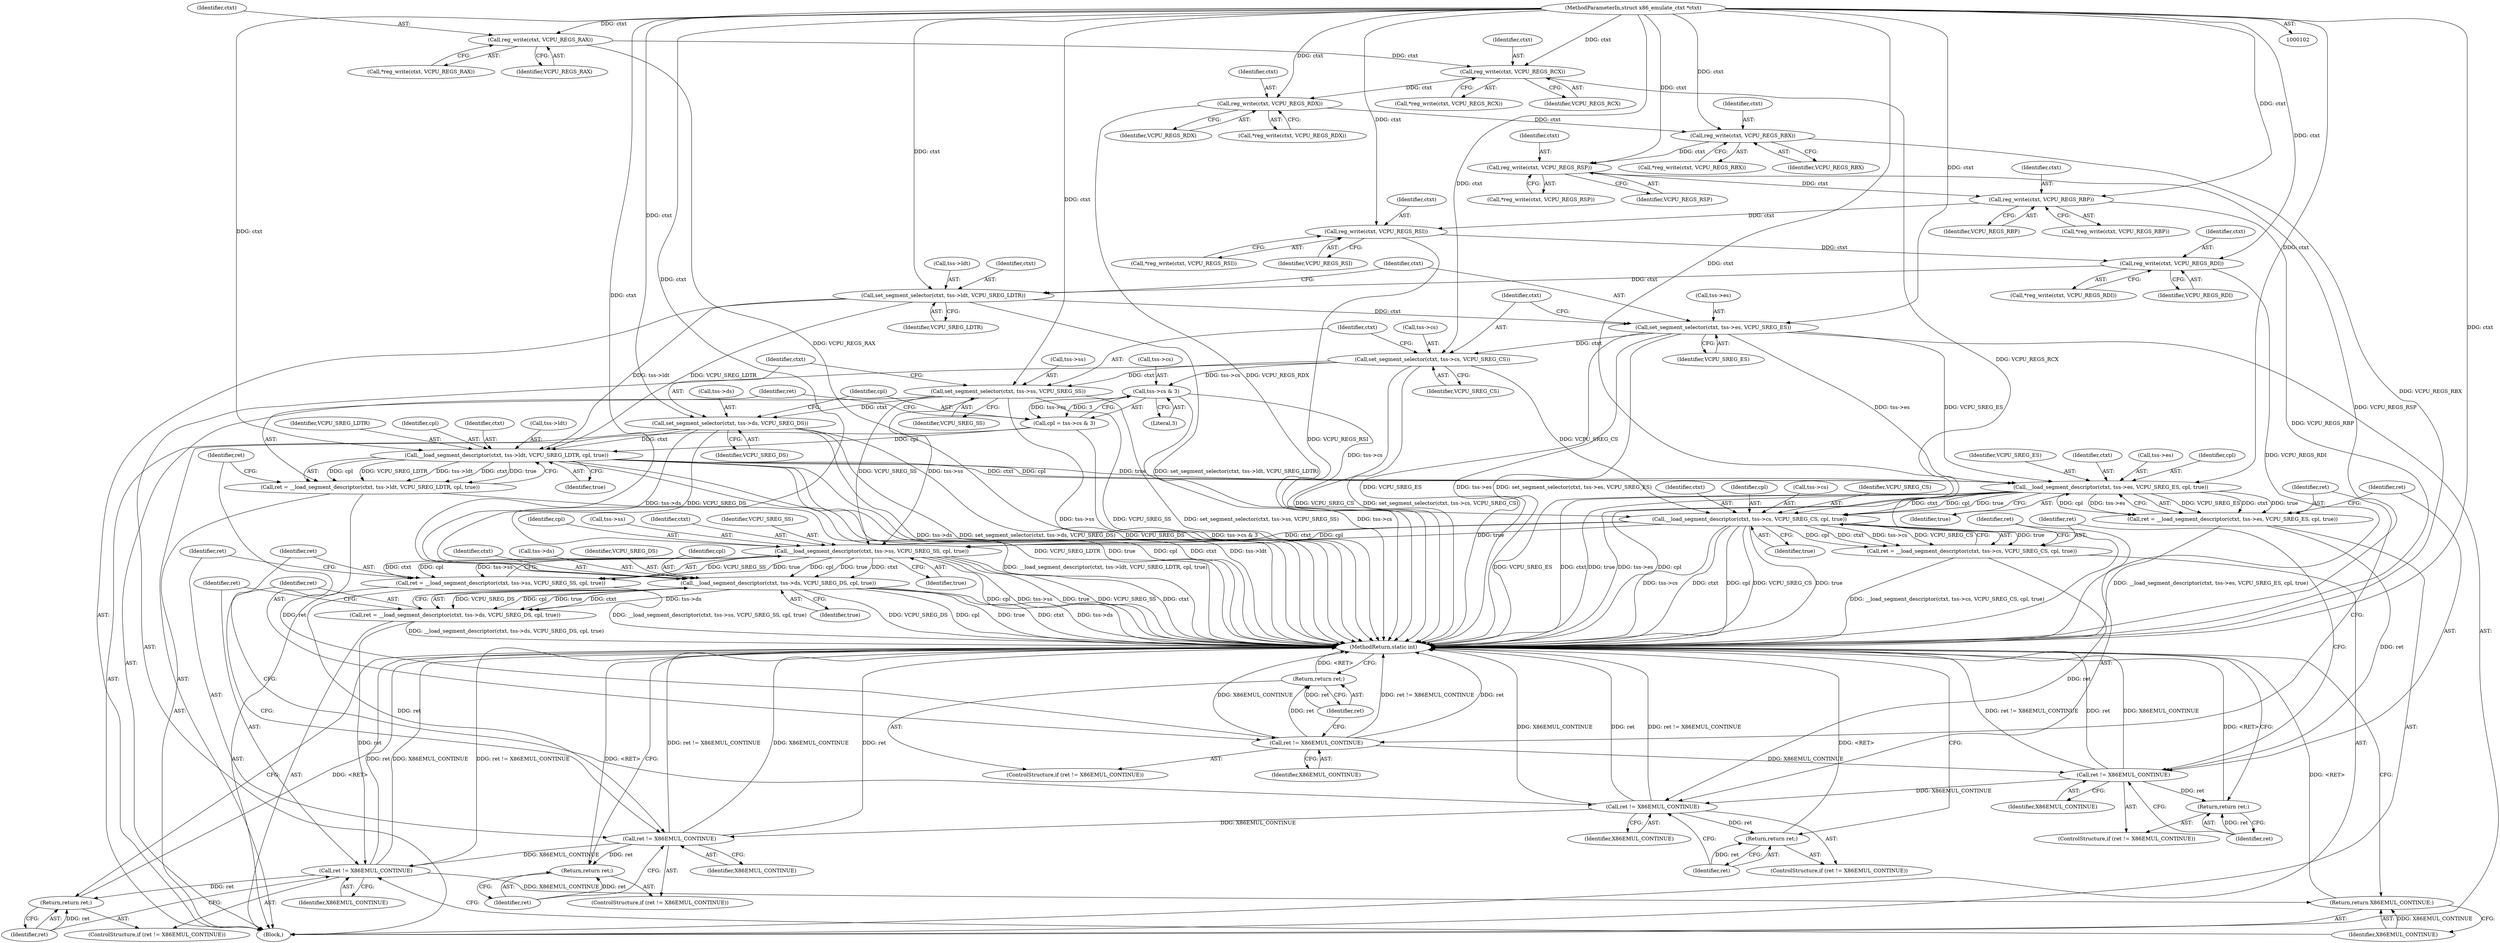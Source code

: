 digraph "1_linux_d1442d85cc30ea75f7d399474ca738e0bc96f715_4@API" {
"1000150" [label="(Call,reg_write(ctxt, VCPU_REGS_RBX))"];
"1000142" [label="(Call,reg_write(ctxt, VCPU_REGS_RDX))"];
"1000134" [label="(Call,reg_write(ctxt, VCPU_REGS_RCX))"];
"1000126" [label="(Call,reg_write(ctxt, VCPU_REGS_RAX))"];
"1000103" [label="(MethodParameterIn,struct x86_emulate_ctxt *ctxt)"];
"1000158" [label="(Call,reg_write(ctxt, VCPU_REGS_RSP))"];
"1000166" [label="(Call,reg_write(ctxt, VCPU_REGS_RBP))"];
"1000174" [label="(Call,reg_write(ctxt, VCPU_REGS_RSI))"];
"1000182" [label="(Call,reg_write(ctxt, VCPU_REGS_RDI))"];
"1000188" [label="(Call,set_segment_selector(ctxt, tss->ldt, VCPU_SREG_LDTR))"];
"1000194" [label="(Call,set_segment_selector(ctxt, tss->es, VCPU_SREG_ES))"];
"1000200" [label="(Call,set_segment_selector(ctxt, tss->cs, VCPU_SREG_CS))"];
"1000206" [label="(Call,set_segment_selector(ctxt, tss->ss, VCPU_SREG_SS))"];
"1000212" [label="(Call,set_segment_selector(ctxt, tss->ds, VCPU_SREG_DS))"];
"1000227" [label="(Call,__load_segment_descriptor(ctxt, tss->ldt, VCPU_SREG_LDTR, cpl, true))"];
"1000225" [label="(Call,ret = __load_segment_descriptor(ctxt, tss->ldt, VCPU_SREG_LDTR, cpl, true))"];
"1000236" [label="(Call,ret != X86EMUL_CONTINUE)"];
"1000239" [label="(Return,return ret;)"];
"1000252" [label="(Call,ret != X86EMUL_CONTINUE)"];
"1000255" [label="(Return,return ret;)"];
"1000268" [label="(Call,ret != X86EMUL_CONTINUE)"];
"1000271" [label="(Return,return ret;)"];
"1000284" [label="(Call,ret != X86EMUL_CONTINUE)"];
"1000287" [label="(Return,return ret;)"];
"1000300" [label="(Call,ret != X86EMUL_CONTINUE)"];
"1000303" [label="(Return,return ret;)"];
"1000305" [label="(Return,return X86EMUL_CONTINUE;)"];
"1000243" [label="(Call,__load_segment_descriptor(ctxt, tss->es, VCPU_SREG_ES, cpl, true))"];
"1000241" [label="(Call,ret = __load_segment_descriptor(ctxt, tss->es, VCPU_SREG_ES, cpl, true))"];
"1000259" [label="(Call,__load_segment_descriptor(ctxt, tss->cs, VCPU_SREG_CS, cpl, true))"];
"1000257" [label="(Call,ret = __load_segment_descriptor(ctxt, tss->cs, VCPU_SREG_CS, cpl, true))"];
"1000275" [label="(Call,__load_segment_descriptor(ctxt, tss->ss, VCPU_SREG_SS, cpl, true))"];
"1000273" [label="(Call,ret = __load_segment_descriptor(ctxt, tss->ss, VCPU_SREG_SS, cpl, true))"];
"1000291" [label="(Call,__load_segment_descriptor(ctxt, tss->ds, VCPU_SREG_DS, cpl, true))"];
"1000289" [label="(Call,ret = __load_segment_descriptor(ctxt, tss->ds, VCPU_SREG_DS, cpl, true))"];
"1000220" [label="(Call,tss->cs & 3)"];
"1000218" [label="(Call,cpl = tss->cs & 3)"];
"1000219" [label="(Identifier,cpl)"];
"1000253" [label="(Identifier,ret)"];
"1000264" [label="(Identifier,VCPU_SREG_CS)"];
"1000211" [label="(Identifier,VCPU_SREG_SS)"];
"1000251" [label="(ControlStructure,if (ret != X86EMUL_CONTINUE))"];
"1000243" [label="(Call,__load_segment_descriptor(ctxt, tss->es, VCPU_SREG_ES, cpl, true))"];
"1000293" [label="(Call,tss->ds)"];
"1000202" [label="(Call,tss->cs)"];
"1000160" [label="(Identifier,VCPU_REGS_RSP)"];
"1000208" [label="(Call,tss->ss)"];
"1000298" [label="(Identifier,true)"];
"1000105" [label="(Block,)"];
"1000167" [label="(Identifier,ctxt)"];
"1000201" [label="(Identifier,ctxt)"];
"1000224" [label="(Literal,3)"];
"1000134" [label="(Call,reg_write(ctxt, VCPU_REGS_RCX))"];
"1000296" [label="(Identifier,VCPU_SREG_DS)"];
"1000289" [label="(Call,ret = __load_segment_descriptor(ctxt, tss->ds, VCPU_SREG_DS, cpl, true))"];
"1000270" [label="(Identifier,X86EMUL_CONTINUE)"];
"1000126" [label="(Call,reg_write(ctxt, VCPU_REGS_RAX))"];
"1000174" [label="(Call,reg_write(ctxt, VCPU_REGS_RSI))"];
"1000302" [label="(Identifier,X86EMUL_CONTINUE)"];
"1000284" [label="(Call,ret != X86EMUL_CONTINUE)"];
"1000128" [label="(Identifier,VCPU_REGS_RAX)"];
"1000272" [label="(Identifier,ret)"];
"1000225" [label="(Call,ret = __load_segment_descriptor(ctxt, tss->ldt, VCPU_SREG_LDTR, cpl, true))"];
"1000285" [label="(Identifier,ret)"];
"1000257" [label="(Call,ret = __load_segment_descriptor(ctxt, tss->cs, VCPU_SREG_CS, cpl, true))"];
"1000250" [label="(Identifier,true)"];
"1000195" [label="(Identifier,ctxt)"];
"1000290" [label="(Identifier,ret)"];
"1000151" [label="(Identifier,ctxt)"];
"1000306" [label="(Identifier,X86EMUL_CONTINUE)"];
"1000193" [label="(Identifier,VCPU_SREG_LDTR)"];
"1000142" [label="(Call,reg_write(ctxt, VCPU_REGS_RDX))"];
"1000291" [label="(Call,__load_segment_descriptor(ctxt, tss->ds, VCPU_SREG_DS, cpl, true))"];
"1000269" [label="(Identifier,ret)"];
"1000297" [label="(Identifier,cpl)"];
"1000149" [label="(Call,*reg_write(ctxt, VCPU_REGS_RBX))"];
"1000235" [label="(ControlStructure,if (ret != X86EMUL_CONTINUE))"];
"1000212" [label="(Call,set_segment_selector(ctxt, tss->ds, VCPU_SREG_DS))"];
"1000125" [label="(Call,*reg_write(ctxt, VCPU_REGS_RAX))"];
"1000283" [label="(ControlStructure,if (ret != X86EMUL_CONTINUE))"];
"1000288" [label="(Identifier,ret)"];
"1000276" [label="(Identifier,ctxt)"];
"1000173" [label="(Call,*reg_write(ctxt, VCPU_REGS_RSI))"];
"1000206" [label="(Call,set_segment_selector(ctxt, tss->ss, VCPU_SREG_SS))"];
"1000226" [label="(Identifier,ret)"];
"1000280" [label="(Identifier,VCPU_SREG_SS)"];
"1000176" [label="(Identifier,VCPU_REGS_RSI)"];
"1000301" [label="(Identifier,ret)"];
"1000287" [label="(Return,return ret;)"];
"1000166" [label="(Call,reg_write(ctxt, VCPU_REGS_RBP))"];
"1000248" [label="(Identifier,VCPU_SREG_ES)"];
"1000136" [label="(Identifier,VCPU_REGS_RCX)"];
"1000299" [label="(ControlStructure,if (ret != X86EMUL_CONTINUE))"];
"1000133" [label="(Call,*reg_write(ctxt, VCPU_REGS_RCX))"];
"1000184" [label="(Identifier,VCPU_REGS_RDI)"];
"1000275" [label="(Call,__load_segment_descriptor(ctxt, tss->ss, VCPU_SREG_SS, cpl, true))"];
"1000259" [label="(Call,__load_segment_descriptor(ctxt, tss->cs, VCPU_SREG_CS, cpl, true))"];
"1000205" [label="(Identifier,VCPU_SREG_CS)"];
"1000305" [label="(Return,return X86EMUL_CONTINUE;)"];
"1000194" [label="(Call,set_segment_selector(ctxt, tss->es, VCPU_SREG_ES))"];
"1000214" [label="(Call,tss->ds)"];
"1000217" [label="(Identifier,VCPU_SREG_DS)"];
"1000255" [label="(Return,return ret;)"];
"1000183" [label="(Identifier,ctxt)"];
"1000267" [label="(ControlStructure,if (ret != X86EMUL_CONTINUE))"];
"1000274" [label="(Identifier,ret)"];
"1000232" [label="(Identifier,VCPU_SREG_LDTR)"];
"1000271" [label="(Return,return ret;)"];
"1000158" [label="(Call,reg_write(ctxt, VCPU_REGS_RSP))"];
"1000254" [label="(Identifier,X86EMUL_CONTINUE)"];
"1000165" [label="(Call,*reg_write(ctxt, VCPU_REGS_RBP))"];
"1000282" [label="(Identifier,true)"];
"1000286" [label="(Identifier,X86EMUL_CONTINUE)"];
"1000300" [label="(Call,ret != X86EMUL_CONTINUE)"];
"1000307" [label="(MethodReturn,static int)"];
"1000244" [label="(Identifier,ctxt)"];
"1000159" [label="(Identifier,ctxt)"];
"1000266" [label="(Identifier,true)"];
"1000273" [label="(Call,ret = __load_segment_descriptor(ctxt, tss->ss, VCPU_SREG_SS, cpl, true))"];
"1000281" [label="(Identifier,cpl)"];
"1000144" [label="(Identifier,VCPU_REGS_RDX)"];
"1000189" [label="(Identifier,ctxt)"];
"1000240" [label="(Identifier,ret)"];
"1000237" [label="(Identifier,ret)"];
"1000303" [label="(Return,return ret;)"];
"1000260" [label="(Identifier,ctxt)"];
"1000292" [label="(Identifier,ctxt)"];
"1000141" [label="(Call,*reg_write(ctxt, VCPU_REGS_RDX))"];
"1000150" [label="(Call,reg_write(ctxt, VCPU_REGS_RBX))"];
"1000242" [label="(Identifier,ret)"];
"1000252" [label="(Call,ret != X86EMUL_CONTINUE)"];
"1000168" [label="(Identifier,VCPU_REGS_RBP)"];
"1000227" [label="(Call,__load_segment_descriptor(ctxt, tss->ldt, VCPU_SREG_LDTR, cpl, true))"];
"1000190" [label="(Call,tss->ldt)"];
"1000152" [label="(Identifier,VCPU_REGS_RBX)"];
"1000127" [label="(Identifier,ctxt)"];
"1000239" [label="(Return,return ret;)"];
"1000221" [label="(Call,tss->cs)"];
"1000199" [label="(Identifier,VCPU_SREG_ES)"];
"1000218" [label="(Call,cpl = tss->cs & 3)"];
"1000213" [label="(Identifier,ctxt)"];
"1000175" [label="(Identifier,ctxt)"];
"1000200" [label="(Call,set_segment_selector(ctxt, tss->cs, VCPU_SREG_CS))"];
"1000207" [label="(Identifier,ctxt)"];
"1000265" [label="(Identifier,cpl)"];
"1000245" [label="(Call,tss->es)"];
"1000268" [label="(Call,ret != X86EMUL_CONTINUE)"];
"1000258" [label="(Identifier,ret)"];
"1000143" [label="(Identifier,ctxt)"];
"1000103" [label="(MethodParameterIn,struct x86_emulate_ctxt *ctxt)"];
"1000157" [label="(Call,*reg_write(ctxt, VCPU_REGS_RSP))"];
"1000256" [label="(Identifier,ret)"];
"1000241" [label="(Call,ret = __load_segment_descriptor(ctxt, tss->es, VCPU_SREG_ES, cpl, true))"];
"1000220" [label="(Call,tss->cs & 3)"];
"1000236" [label="(Call,ret != X86EMUL_CONTINUE)"];
"1000135" [label="(Identifier,ctxt)"];
"1000181" [label="(Call,*reg_write(ctxt, VCPU_REGS_RDI))"];
"1000233" [label="(Identifier,cpl)"];
"1000228" [label="(Identifier,ctxt)"];
"1000188" [label="(Call,set_segment_selector(ctxt, tss->ldt, VCPU_SREG_LDTR))"];
"1000196" [label="(Call,tss->es)"];
"1000304" [label="(Identifier,ret)"];
"1000238" [label="(Identifier,X86EMUL_CONTINUE)"];
"1000261" [label="(Call,tss->cs)"];
"1000182" [label="(Call,reg_write(ctxt, VCPU_REGS_RDI))"];
"1000234" [label="(Identifier,true)"];
"1000249" [label="(Identifier,cpl)"];
"1000277" [label="(Call,tss->ss)"];
"1000229" [label="(Call,tss->ldt)"];
"1000150" -> "1000149"  [label="AST: "];
"1000150" -> "1000152"  [label="CFG: "];
"1000151" -> "1000150"  [label="AST: "];
"1000152" -> "1000150"  [label="AST: "];
"1000149" -> "1000150"  [label="CFG: "];
"1000150" -> "1000307"  [label="DDG: VCPU_REGS_RBX"];
"1000142" -> "1000150"  [label="DDG: ctxt"];
"1000103" -> "1000150"  [label="DDG: ctxt"];
"1000150" -> "1000158"  [label="DDG: ctxt"];
"1000142" -> "1000141"  [label="AST: "];
"1000142" -> "1000144"  [label="CFG: "];
"1000143" -> "1000142"  [label="AST: "];
"1000144" -> "1000142"  [label="AST: "];
"1000141" -> "1000142"  [label="CFG: "];
"1000142" -> "1000307"  [label="DDG: VCPU_REGS_RDX"];
"1000134" -> "1000142"  [label="DDG: ctxt"];
"1000103" -> "1000142"  [label="DDG: ctxt"];
"1000134" -> "1000133"  [label="AST: "];
"1000134" -> "1000136"  [label="CFG: "];
"1000135" -> "1000134"  [label="AST: "];
"1000136" -> "1000134"  [label="AST: "];
"1000133" -> "1000134"  [label="CFG: "];
"1000134" -> "1000307"  [label="DDG: VCPU_REGS_RCX"];
"1000126" -> "1000134"  [label="DDG: ctxt"];
"1000103" -> "1000134"  [label="DDG: ctxt"];
"1000126" -> "1000125"  [label="AST: "];
"1000126" -> "1000128"  [label="CFG: "];
"1000127" -> "1000126"  [label="AST: "];
"1000128" -> "1000126"  [label="AST: "];
"1000125" -> "1000126"  [label="CFG: "];
"1000126" -> "1000307"  [label="DDG: VCPU_REGS_RAX"];
"1000103" -> "1000126"  [label="DDG: ctxt"];
"1000103" -> "1000102"  [label="AST: "];
"1000103" -> "1000307"  [label="DDG: ctxt"];
"1000103" -> "1000158"  [label="DDG: ctxt"];
"1000103" -> "1000166"  [label="DDG: ctxt"];
"1000103" -> "1000174"  [label="DDG: ctxt"];
"1000103" -> "1000182"  [label="DDG: ctxt"];
"1000103" -> "1000188"  [label="DDG: ctxt"];
"1000103" -> "1000194"  [label="DDG: ctxt"];
"1000103" -> "1000200"  [label="DDG: ctxt"];
"1000103" -> "1000206"  [label="DDG: ctxt"];
"1000103" -> "1000212"  [label="DDG: ctxt"];
"1000103" -> "1000227"  [label="DDG: ctxt"];
"1000103" -> "1000243"  [label="DDG: ctxt"];
"1000103" -> "1000259"  [label="DDG: ctxt"];
"1000103" -> "1000275"  [label="DDG: ctxt"];
"1000103" -> "1000291"  [label="DDG: ctxt"];
"1000158" -> "1000157"  [label="AST: "];
"1000158" -> "1000160"  [label="CFG: "];
"1000159" -> "1000158"  [label="AST: "];
"1000160" -> "1000158"  [label="AST: "];
"1000157" -> "1000158"  [label="CFG: "];
"1000158" -> "1000307"  [label="DDG: VCPU_REGS_RSP"];
"1000158" -> "1000166"  [label="DDG: ctxt"];
"1000166" -> "1000165"  [label="AST: "];
"1000166" -> "1000168"  [label="CFG: "];
"1000167" -> "1000166"  [label="AST: "];
"1000168" -> "1000166"  [label="AST: "];
"1000165" -> "1000166"  [label="CFG: "];
"1000166" -> "1000307"  [label="DDG: VCPU_REGS_RBP"];
"1000166" -> "1000174"  [label="DDG: ctxt"];
"1000174" -> "1000173"  [label="AST: "];
"1000174" -> "1000176"  [label="CFG: "];
"1000175" -> "1000174"  [label="AST: "];
"1000176" -> "1000174"  [label="AST: "];
"1000173" -> "1000174"  [label="CFG: "];
"1000174" -> "1000307"  [label="DDG: VCPU_REGS_RSI"];
"1000174" -> "1000182"  [label="DDG: ctxt"];
"1000182" -> "1000181"  [label="AST: "];
"1000182" -> "1000184"  [label="CFG: "];
"1000183" -> "1000182"  [label="AST: "];
"1000184" -> "1000182"  [label="AST: "];
"1000181" -> "1000182"  [label="CFG: "];
"1000182" -> "1000307"  [label="DDG: VCPU_REGS_RDI"];
"1000182" -> "1000188"  [label="DDG: ctxt"];
"1000188" -> "1000105"  [label="AST: "];
"1000188" -> "1000193"  [label="CFG: "];
"1000189" -> "1000188"  [label="AST: "];
"1000190" -> "1000188"  [label="AST: "];
"1000193" -> "1000188"  [label="AST: "];
"1000195" -> "1000188"  [label="CFG: "];
"1000188" -> "1000307"  [label="DDG: set_segment_selector(ctxt, tss->ldt, VCPU_SREG_LDTR)"];
"1000188" -> "1000194"  [label="DDG: ctxt"];
"1000188" -> "1000227"  [label="DDG: tss->ldt"];
"1000188" -> "1000227"  [label="DDG: VCPU_SREG_LDTR"];
"1000194" -> "1000105"  [label="AST: "];
"1000194" -> "1000199"  [label="CFG: "];
"1000195" -> "1000194"  [label="AST: "];
"1000196" -> "1000194"  [label="AST: "];
"1000199" -> "1000194"  [label="AST: "];
"1000201" -> "1000194"  [label="CFG: "];
"1000194" -> "1000307"  [label="DDG: set_segment_selector(ctxt, tss->es, VCPU_SREG_ES)"];
"1000194" -> "1000307"  [label="DDG: VCPU_SREG_ES"];
"1000194" -> "1000307"  [label="DDG: tss->es"];
"1000194" -> "1000200"  [label="DDG: ctxt"];
"1000194" -> "1000243"  [label="DDG: tss->es"];
"1000194" -> "1000243"  [label="DDG: VCPU_SREG_ES"];
"1000200" -> "1000105"  [label="AST: "];
"1000200" -> "1000205"  [label="CFG: "];
"1000201" -> "1000200"  [label="AST: "];
"1000202" -> "1000200"  [label="AST: "];
"1000205" -> "1000200"  [label="AST: "];
"1000207" -> "1000200"  [label="CFG: "];
"1000200" -> "1000307"  [label="DDG: set_segment_selector(ctxt, tss->cs, VCPU_SREG_CS)"];
"1000200" -> "1000307"  [label="DDG: VCPU_SREG_CS"];
"1000200" -> "1000206"  [label="DDG: ctxt"];
"1000200" -> "1000220"  [label="DDG: tss->cs"];
"1000200" -> "1000259"  [label="DDG: VCPU_SREG_CS"];
"1000206" -> "1000105"  [label="AST: "];
"1000206" -> "1000211"  [label="CFG: "];
"1000207" -> "1000206"  [label="AST: "];
"1000208" -> "1000206"  [label="AST: "];
"1000211" -> "1000206"  [label="AST: "];
"1000213" -> "1000206"  [label="CFG: "];
"1000206" -> "1000307"  [label="DDG: set_segment_selector(ctxt, tss->ss, VCPU_SREG_SS)"];
"1000206" -> "1000307"  [label="DDG: tss->ss"];
"1000206" -> "1000307"  [label="DDG: VCPU_SREG_SS"];
"1000206" -> "1000212"  [label="DDG: ctxt"];
"1000206" -> "1000275"  [label="DDG: tss->ss"];
"1000206" -> "1000275"  [label="DDG: VCPU_SREG_SS"];
"1000212" -> "1000105"  [label="AST: "];
"1000212" -> "1000217"  [label="CFG: "];
"1000213" -> "1000212"  [label="AST: "];
"1000214" -> "1000212"  [label="AST: "];
"1000217" -> "1000212"  [label="AST: "];
"1000219" -> "1000212"  [label="CFG: "];
"1000212" -> "1000307"  [label="DDG: VCPU_SREG_DS"];
"1000212" -> "1000307"  [label="DDG: tss->ds"];
"1000212" -> "1000307"  [label="DDG: set_segment_selector(ctxt, tss->ds, VCPU_SREG_DS)"];
"1000212" -> "1000227"  [label="DDG: ctxt"];
"1000212" -> "1000291"  [label="DDG: tss->ds"];
"1000212" -> "1000291"  [label="DDG: VCPU_SREG_DS"];
"1000227" -> "1000225"  [label="AST: "];
"1000227" -> "1000234"  [label="CFG: "];
"1000228" -> "1000227"  [label="AST: "];
"1000229" -> "1000227"  [label="AST: "];
"1000232" -> "1000227"  [label="AST: "];
"1000233" -> "1000227"  [label="AST: "];
"1000234" -> "1000227"  [label="AST: "];
"1000225" -> "1000227"  [label="CFG: "];
"1000227" -> "1000307"  [label="DDG: cpl"];
"1000227" -> "1000307"  [label="DDG: ctxt"];
"1000227" -> "1000307"  [label="DDG: tss->ldt"];
"1000227" -> "1000307"  [label="DDG: VCPU_SREG_LDTR"];
"1000227" -> "1000307"  [label="DDG: true"];
"1000227" -> "1000225"  [label="DDG: cpl"];
"1000227" -> "1000225"  [label="DDG: VCPU_SREG_LDTR"];
"1000227" -> "1000225"  [label="DDG: tss->ldt"];
"1000227" -> "1000225"  [label="DDG: ctxt"];
"1000227" -> "1000225"  [label="DDG: true"];
"1000218" -> "1000227"  [label="DDG: cpl"];
"1000227" -> "1000243"  [label="DDG: ctxt"];
"1000227" -> "1000243"  [label="DDG: cpl"];
"1000227" -> "1000243"  [label="DDG: true"];
"1000225" -> "1000105"  [label="AST: "];
"1000226" -> "1000225"  [label="AST: "];
"1000237" -> "1000225"  [label="CFG: "];
"1000225" -> "1000307"  [label="DDG: __load_segment_descriptor(ctxt, tss->ldt, VCPU_SREG_LDTR, cpl, true)"];
"1000225" -> "1000236"  [label="DDG: ret"];
"1000236" -> "1000235"  [label="AST: "];
"1000236" -> "1000238"  [label="CFG: "];
"1000237" -> "1000236"  [label="AST: "];
"1000238" -> "1000236"  [label="AST: "];
"1000240" -> "1000236"  [label="CFG: "];
"1000242" -> "1000236"  [label="CFG: "];
"1000236" -> "1000307"  [label="DDG: ret"];
"1000236" -> "1000307"  [label="DDG: ret != X86EMUL_CONTINUE"];
"1000236" -> "1000307"  [label="DDG: X86EMUL_CONTINUE"];
"1000236" -> "1000239"  [label="DDG: ret"];
"1000236" -> "1000252"  [label="DDG: X86EMUL_CONTINUE"];
"1000239" -> "1000235"  [label="AST: "];
"1000239" -> "1000240"  [label="CFG: "];
"1000240" -> "1000239"  [label="AST: "];
"1000307" -> "1000239"  [label="CFG: "];
"1000239" -> "1000307"  [label="DDG: <RET>"];
"1000240" -> "1000239"  [label="DDG: ret"];
"1000252" -> "1000251"  [label="AST: "];
"1000252" -> "1000254"  [label="CFG: "];
"1000253" -> "1000252"  [label="AST: "];
"1000254" -> "1000252"  [label="AST: "];
"1000256" -> "1000252"  [label="CFG: "];
"1000258" -> "1000252"  [label="CFG: "];
"1000252" -> "1000307"  [label="DDG: ret"];
"1000252" -> "1000307"  [label="DDG: X86EMUL_CONTINUE"];
"1000252" -> "1000307"  [label="DDG: ret != X86EMUL_CONTINUE"];
"1000241" -> "1000252"  [label="DDG: ret"];
"1000252" -> "1000255"  [label="DDG: ret"];
"1000252" -> "1000268"  [label="DDG: X86EMUL_CONTINUE"];
"1000255" -> "1000251"  [label="AST: "];
"1000255" -> "1000256"  [label="CFG: "];
"1000256" -> "1000255"  [label="AST: "];
"1000307" -> "1000255"  [label="CFG: "];
"1000255" -> "1000307"  [label="DDG: <RET>"];
"1000256" -> "1000255"  [label="DDG: ret"];
"1000268" -> "1000267"  [label="AST: "];
"1000268" -> "1000270"  [label="CFG: "];
"1000269" -> "1000268"  [label="AST: "];
"1000270" -> "1000268"  [label="AST: "];
"1000272" -> "1000268"  [label="CFG: "];
"1000274" -> "1000268"  [label="CFG: "];
"1000268" -> "1000307"  [label="DDG: ret"];
"1000268" -> "1000307"  [label="DDG: ret != X86EMUL_CONTINUE"];
"1000268" -> "1000307"  [label="DDG: X86EMUL_CONTINUE"];
"1000257" -> "1000268"  [label="DDG: ret"];
"1000268" -> "1000271"  [label="DDG: ret"];
"1000268" -> "1000284"  [label="DDG: X86EMUL_CONTINUE"];
"1000271" -> "1000267"  [label="AST: "];
"1000271" -> "1000272"  [label="CFG: "];
"1000272" -> "1000271"  [label="AST: "];
"1000307" -> "1000271"  [label="CFG: "];
"1000271" -> "1000307"  [label="DDG: <RET>"];
"1000272" -> "1000271"  [label="DDG: ret"];
"1000284" -> "1000283"  [label="AST: "];
"1000284" -> "1000286"  [label="CFG: "];
"1000285" -> "1000284"  [label="AST: "];
"1000286" -> "1000284"  [label="AST: "];
"1000288" -> "1000284"  [label="CFG: "];
"1000290" -> "1000284"  [label="CFG: "];
"1000284" -> "1000307"  [label="DDG: X86EMUL_CONTINUE"];
"1000284" -> "1000307"  [label="DDG: ret"];
"1000284" -> "1000307"  [label="DDG: ret != X86EMUL_CONTINUE"];
"1000273" -> "1000284"  [label="DDG: ret"];
"1000284" -> "1000287"  [label="DDG: ret"];
"1000284" -> "1000300"  [label="DDG: X86EMUL_CONTINUE"];
"1000287" -> "1000283"  [label="AST: "];
"1000287" -> "1000288"  [label="CFG: "];
"1000288" -> "1000287"  [label="AST: "];
"1000307" -> "1000287"  [label="CFG: "];
"1000287" -> "1000307"  [label="DDG: <RET>"];
"1000288" -> "1000287"  [label="DDG: ret"];
"1000300" -> "1000299"  [label="AST: "];
"1000300" -> "1000302"  [label="CFG: "];
"1000301" -> "1000300"  [label="AST: "];
"1000302" -> "1000300"  [label="AST: "];
"1000304" -> "1000300"  [label="CFG: "];
"1000306" -> "1000300"  [label="CFG: "];
"1000300" -> "1000307"  [label="DDG: X86EMUL_CONTINUE"];
"1000300" -> "1000307"  [label="DDG: ret"];
"1000300" -> "1000307"  [label="DDG: ret != X86EMUL_CONTINUE"];
"1000289" -> "1000300"  [label="DDG: ret"];
"1000300" -> "1000303"  [label="DDG: ret"];
"1000300" -> "1000305"  [label="DDG: X86EMUL_CONTINUE"];
"1000303" -> "1000299"  [label="AST: "];
"1000303" -> "1000304"  [label="CFG: "];
"1000304" -> "1000303"  [label="AST: "];
"1000307" -> "1000303"  [label="CFG: "];
"1000303" -> "1000307"  [label="DDG: <RET>"];
"1000304" -> "1000303"  [label="DDG: ret"];
"1000305" -> "1000105"  [label="AST: "];
"1000305" -> "1000306"  [label="CFG: "];
"1000306" -> "1000305"  [label="AST: "];
"1000307" -> "1000305"  [label="CFG: "];
"1000305" -> "1000307"  [label="DDG: <RET>"];
"1000306" -> "1000305"  [label="DDG: X86EMUL_CONTINUE"];
"1000243" -> "1000241"  [label="AST: "];
"1000243" -> "1000250"  [label="CFG: "];
"1000244" -> "1000243"  [label="AST: "];
"1000245" -> "1000243"  [label="AST: "];
"1000248" -> "1000243"  [label="AST: "];
"1000249" -> "1000243"  [label="AST: "];
"1000250" -> "1000243"  [label="AST: "];
"1000241" -> "1000243"  [label="CFG: "];
"1000243" -> "1000307"  [label="DDG: VCPU_SREG_ES"];
"1000243" -> "1000307"  [label="DDG: ctxt"];
"1000243" -> "1000307"  [label="DDG: true"];
"1000243" -> "1000307"  [label="DDG: tss->es"];
"1000243" -> "1000307"  [label="DDG: cpl"];
"1000243" -> "1000241"  [label="DDG: VCPU_SREG_ES"];
"1000243" -> "1000241"  [label="DDG: ctxt"];
"1000243" -> "1000241"  [label="DDG: true"];
"1000243" -> "1000241"  [label="DDG: cpl"];
"1000243" -> "1000241"  [label="DDG: tss->es"];
"1000243" -> "1000259"  [label="DDG: ctxt"];
"1000243" -> "1000259"  [label="DDG: cpl"];
"1000243" -> "1000259"  [label="DDG: true"];
"1000241" -> "1000105"  [label="AST: "];
"1000242" -> "1000241"  [label="AST: "];
"1000253" -> "1000241"  [label="CFG: "];
"1000241" -> "1000307"  [label="DDG: __load_segment_descriptor(ctxt, tss->es, VCPU_SREG_ES, cpl, true)"];
"1000259" -> "1000257"  [label="AST: "];
"1000259" -> "1000266"  [label="CFG: "];
"1000260" -> "1000259"  [label="AST: "];
"1000261" -> "1000259"  [label="AST: "];
"1000264" -> "1000259"  [label="AST: "];
"1000265" -> "1000259"  [label="AST: "];
"1000266" -> "1000259"  [label="AST: "];
"1000257" -> "1000259"  [label="CFG: "];
"1000259" -> "1000307"  [label="DDG: ctxt"];
"1000259" -> "1000307"  [label="DDG: cpl"];
"1000259" -> "1000307"  [label="DDG: VCPU_SREG_CS"];
"1000259" -> "1000307"  [label="DDG: true"];
"1000259" -> "1000307"  [label="DDG: tss->cs"];
"1000259" -> "1000257"  [label="DDG: true"];
"1000259" -> "1000257"  [label="DDG: cpl"];
"1000259" -> "1000257"  [label="DDG: ctxt"];
"1000259" -> "1000257"  [label="DDG: tss->cs"];
"1000259" -> "1000257"  [label="DDG: VCPU_SREG_CS"];
"1000220" -> "1000259"  [label="DDG: tss->cs"];
"1000259" -> "1000275"  [label="DDG: ctxt"];
"1000259" -> "1000275"  [label="DDG: cpl"];
"1000259" -> "1000275"  [label="DDG: true"];
"1000257" -> "1000105"  [label="AST: "];
"1000258" -> "1000257"  [label="AST: "];
"1000269" -> "1000257"  [label="CFG: "];
"1000257" -> "1000307"  [label="DDG: __load_segment_descriptor(ctxt, tss->cs, VCPU_SREG_CS, cpl, true)"];
"1000275" -> "1000273"  [label="AST: "];
"1000275" -> "1000282"  [label="CFG: "];
"1000276" -> "1000275"  [label="AST: "];
"1000277" -> "1000275"  [label="AST: "];
"1000280" -> "1000275"  [label="AST: "];
"1000281" -> "1000275"  [label="AST: "];
"1000282" -> "1000275"  [label="AST: "];
"1000273" -> "1000275"  [label="CFG: "];
"1000275" -> "1000307"  [label="DDG: true"];
"1000275" -> "1000307"  [label="DDG: VCPU_SREG_SS"];
"1000275" -> "1000307"  [label="DDG: ctxt"];
"1000275" -> "1000307"  [label="DDG: cpl"];
"1000275" -> "1000307"  [label="DDG: tss->ss"];
"1000275" -> "1000273"  [label="DDG: VCPU_SREG_SS"];
"1000275" -> "1000273"  [label="DDG: true"];
"1000275" -> "1000273"  [label="DDG: ctxt"];
"1000275" -> "1000273"  [label="DDG: cpl"];
"1000275" -> "1000273"  [label="DDG: tss->ss"];
"1000275" -> "1000291"  [label="DDG: ctxt"];
"1000275" -> "1000291"  [label="DDG: cpl"];
"1000275" -> "1000291"  [label="DDG: true"];
"1000273" -> "1000105"  [label="AST: "];
"1000274" -> "1000273"  [label="AST: "];
"1000285" -> "1000273"  [label="CFG: "];
"1000273" -> "1000307"  [label="DDG: __load_segment_descriptor(ctxt, tss->ss, VCPU_SREG_SS, cpl, true)"];
"1000291" -> "1000289"  [label="AST: "];
"1000291" -> "1000298"  [label="CFG: "];
"1000292" -> "1000291"  [label="AST: "];
"1000293" -> "1000291"  [label="AST: "];
"1000296" -> "1000291"  [label="AST: "];
"1000297" -> "1000291"  [label="AST: "];
"1000298" -> "1000291"  [label="AST: "];
"1000289" -> "1000291"  [label="CFG: "];
"1000291" -> "1000307"  [label="DDG: true"];
"1000291" -> "1000307"  [label="DDG: ctxt"];
"1000291" -> "1000307"  [label="DDG: tss->ds"];
"1000291" -> "1000307"  [label="DDG: VCPU_SREG_DS"];
"1000291" -> "1000307"  [label="DDG: cpl"];
"1000291" -> "1000289"  [label="DDG: VCPU_SREG_DS"];
"1000291" -> "1000289"  [label="DDG: cpl"];
"1000291" -> "1000289"  [label="DDG: true"];
"1000291" -> "1000289"  [label="DDG: ctxt"];
"1000291" -> "1000289"  [label="DDG: tss->ds"];
"1000289" -> "1000105"  [label="AST: "];
"1000290" -> "1000289"  [label="AST: "];
"1000301" -> "1000289"  [label="CFG: "];
"1000289" -> "1000307"  [label="DDG: __load_segment_descriptor(ctxt, tss->ds, VCPU_SREG_DS, cpl, true)"];
"1000220" -> "1000218"  [label="AST: "];
"1000220" -> "1000224"  [label="CFG: "];
"1000221" -> "1000220"  [label="AST: "];
"1000224" -> "1000220"  [label="AST: "];
"1000218" -> "1000220"  [label="CFG: "];
"1000220" -> "1000307"  [label="DDG: tss->cs"];
"1000220" -> "1000218"  [label="DDG: tss->cs"];
"1000220" -> "1000218"  [label="DDG: 3"];
"1000218" -> "1000105"  [label="AST: "];
"1000219" -> "1000218"  [label="AST: "];
"1000226" -> "1000218"  [label="CFG: "];
"1000218" -> "1000307"  [label="DDG: tss->cs & 3"];
}
